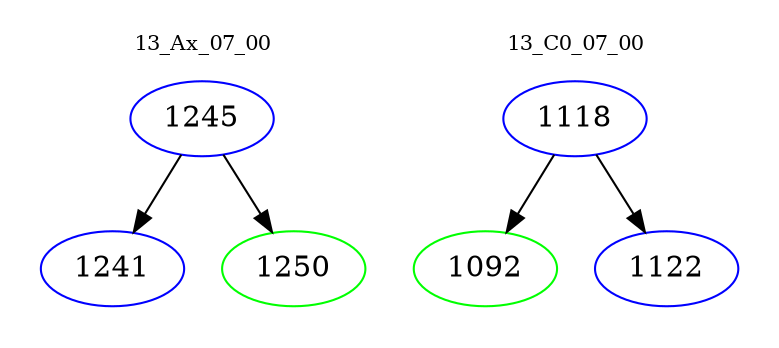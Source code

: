 digraph{
subgraph cluster_0 {
color = white
label = "13_Ax_07_00";
fontsize=10;
T0_1245 [label="1245", color="blue"]
T0_1245 -> T0_1241 [color="black"]
T0_1241 [label="1241", color="blue"]
T0_1245 -> T0_1250 [color="black"]
T0_1250 [label="1250", color="green"]
}
subgraph cluster_1 {
color = white
label = "13_C0_07_00";
fontsize=10;
T1_1118 [label="1118", color="blue"]
T1_1118 -> T1_1092 [color="black"]
T1_1092 [label="1092", color="green"]
T1_1118 -> T1_1122 [color="black"]
T1_1122 [label="1122", color="blue"]
}
}
